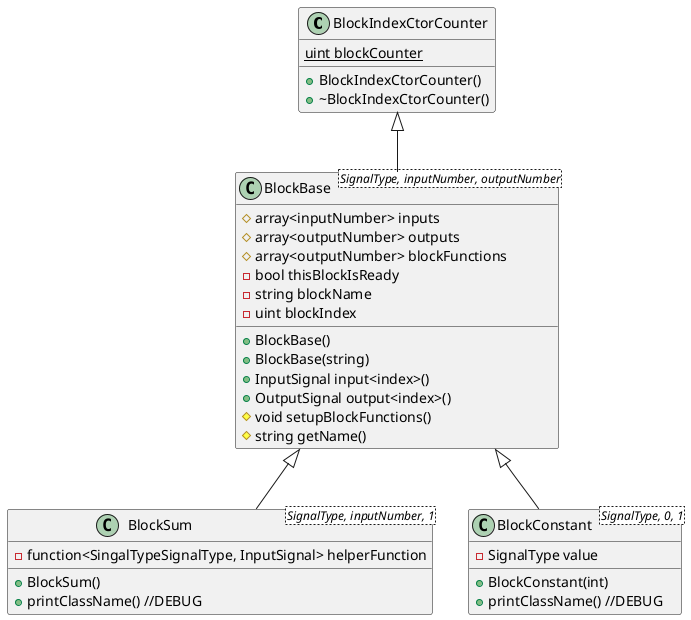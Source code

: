 @startuml
'https://plantuml.com/class-diagram

class BlockIndexCtorCounter {
    +BlockIndexCtorCounter()
    +~BlockIndexCtorCounter()
    {static} uint blockCounter
}

class "BlockBase<SignalType, inputNumber, outputNumber>" as BlockBase{
    + BlockBase()
    + BlockBase(string)
    + InputSignal input<index>()
    + OutputSignal output<index>()
    # array<inputNumber> inputs
    # array<outputNumber> outputs
    # array<outputNumber> blockFunctions
    # void setupBlockFunctions()
    # string getName()
    - bool thisBlockIsReady
    - string blockName
    - uint blockIndex
}

class "BlockSum<SignalType, inputNumber, 1>" as BlockSum {
    + BlockSum()
    + printClassName() //DEBUG
    - {field} function<SingalTypeSignalType, InputSignal> helperFunction

}

class "BlockConstant<SignalType, 0, 1>" as BlockConstant {
    + BlockConstant(int)
    + printClassName() //DEBUG
    - SignalType value

}

BlockIndexCtorCounter <|-- BlockBase
BlockBase <|-- BlockSum
BlockBase <|-- BlockConstant

@enduml
